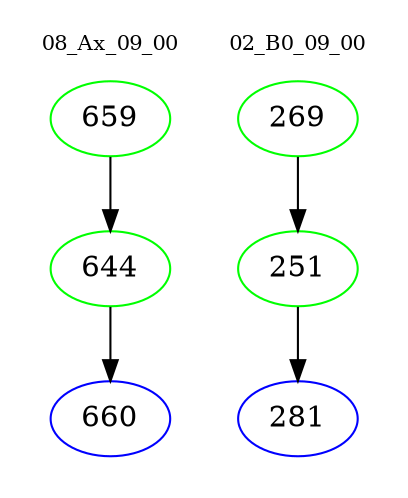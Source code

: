 digraph{
subgraph cluster_0 {
color = white
label = "08_Ax_09_00";
fontsize=10;
T0_659 [label="659", color="green"]
T0_659 -> T0_644 [color="black"]
T0_644 [label="644", color="green"]
T0_644 -> T0_660 [color="black"]
T0_660 [label="660", color="blue"]
}
subgraph cluster_1 {
color = white
label = "02_B0_09_00";
fontsize=10;
T1_269 [label="269", color="green"]
T1_269 -> T1_251 [color="black"]
T1_251 [label="251", color="green"]
T1_251 -> T1_281 [color="black"]
T1_281 [label="281", color="blue"]
}
}
